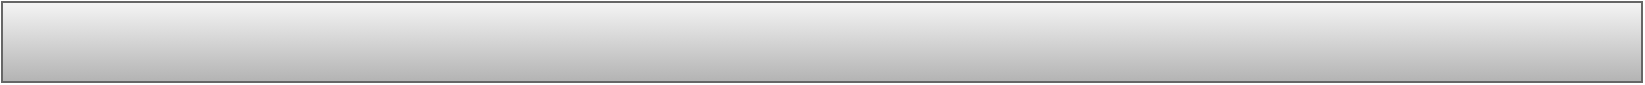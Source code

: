 <mxfile version="13.8.5" type="github">
  <diagram id="dYi3LoX2D-u_dekNeybU" name="Page-1">
    <mxGraphModel dx="1422" dy="802" grid="1" gridSize="10" guides="1" tooltips="1" connect="1" arrows="1" fold="1" page="1" pageScale="1" pageWidth="827" pageHeight="1169" math="0" shadow="0">
      <root>
        <mxCell id="0" />
        <mxCell id="1" parent="0" />
        <mxCell id="12CVPQTj4qh7yBTBn0yW-4" value="" style="rounded=0;whiteSpace=wrap;html=1;fillColor=#f5f5f5;strokeColor=#666666;gradientColor=#b3b3b3;" vertex="1" parent="1">
          <mxGeometry width="820" height="40" as="geometry" />
        </mxCell>
      </root>
    </mxGraphModel>
  </diagram>
</mxfile>
